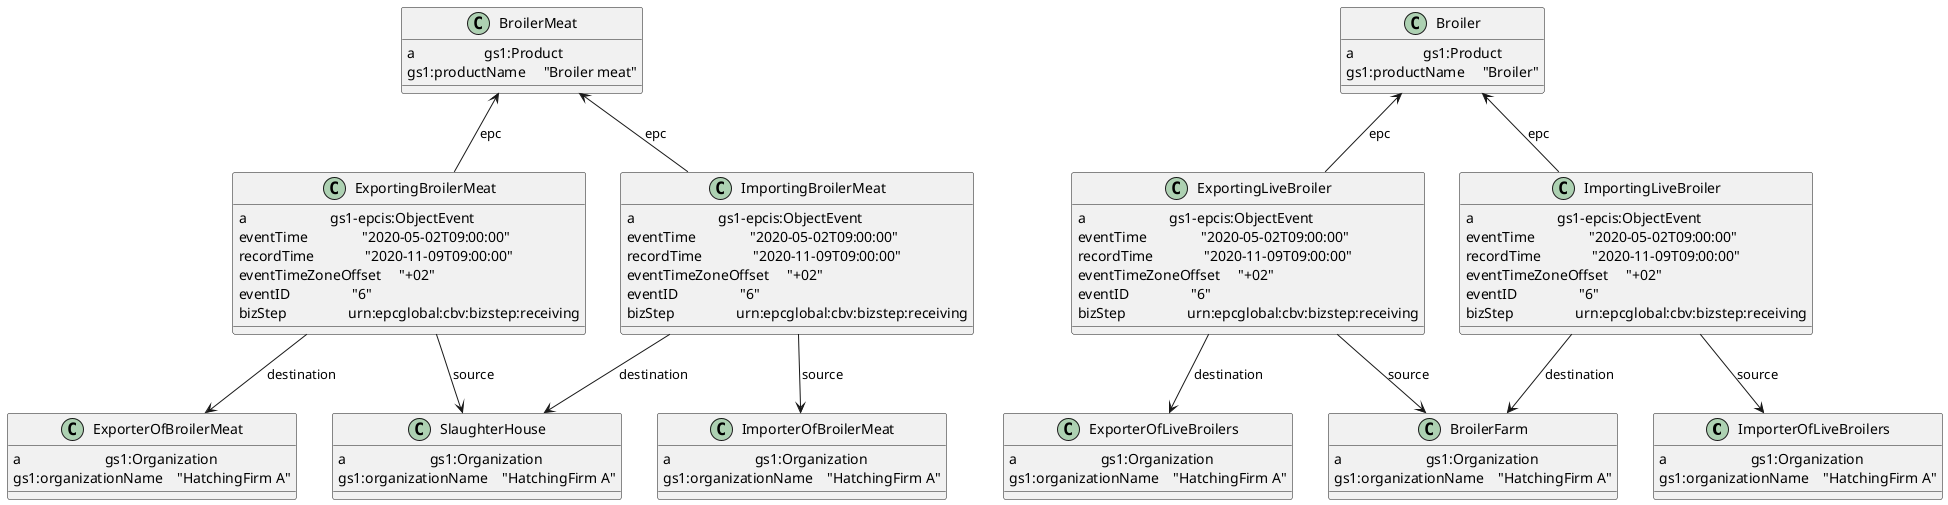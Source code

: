@startuml

class ImporterOfLiveBroilers {
    a                       gs1:Organization
    gs1:organizationName    "HatchingFirm A" 
}

class ExporterOfLiveBroilers {
    a                       gs1:Organization
    gs1:organizationName    "HatchingFirm A" 
}

class ExporterOfBroilerMeat {
    a                       gs1:Organization
    gs1:organizationName    "HatchingFirm A" 
}

class ImporterOfBroilerMeat {
    a                       gs1:Organization
    gs1:organizationName    "HatchingFirm A" 
}

class Broiler {
    a                   gs1:Product
    gs1:productName     "Broiler"
}

class BroilerMeat {
    a                   gs1:Product
    gs1:productName     "Broiler meat"
}

class BroilerFarm {
    a                       gs1:Organization
    gs1:organizationName    "HatchingFirm A"
}

class SlaughterHouse {
    a                       gs1:Organization
    gs1:organizationName    "HatchingFirm A"
}

class ExportingLiveBroiler {
    a                       gs1-epcis:ObjectEvent
    eventTime               "2020-05-02T09:00:00"
    recordTime              "2020-11-09T09:00:00"
    eventTimeZoneOffset     "+02"
    eventID                 "6" 
    bizStep                 urn:epcglobal:cbv:bizstep:receiving 
}

class ImportingLiveBroiler {
    a                       gs1-epcis:ObjectEvent
    eventTime               "2020-05-02T09:00:00"
    recordTime              "2020-11-09T09:00:00"
    eventTimeZoneOffset     "+02"
    eventID                 "6" 
    bizStep                 urn:epcglobal:cbv:bizstep:receiving 
}

class ExportingBroilerMeat {
    a                       gs1-epcis:ObjectEvent
    eventTime               "2020-05-02T09:00:00"
    recordTime              "2020-11-09T09:00:00"
    eventTimeZoneOffset     "+02"
    eventID                 "6" 
    bizStep                 urn:epcglobal:cbv:bizstep:receiving 
}

class ImportingBroilerMeat {
    a                       gs1-epcis:ObjectEvent
    eventTime               "2020-05-02T09:00:00"
    recordTime              "2020-11-09T09:00:00"
    eventTimeZoneOffset     "+02"
    eventID                 "6" 
    bizStep                 urn:epcglobal:cbv:bizstep:receiving 
}

ExportingLiveBroiler --> BroilerFarm : source
ExportingLiveBroiler --> ExporterOfLiveBroilers : destination
ExportingLiveBroiler -up-> Broiler : epc

ImportingLiveBroiler --> ImporterOfLiveBroilers : source
ImportingLiveBroiler --> BroilerFarm : destination
ImportingLiveBroiler -up-> Broiler : epc

ExportingBroilerMeat --> SlaughterHouse : source
ExportingBroilerMeat --> ExporterOfBroilerMeat : destination
ExportingBroilerMeat -up-> BroilerMeat : epc

ImportingBroilerMeat --> ImporterOfBroilerMeat : source
ImportingBroilerMeat --> SlaughterHouse : destination
ImportingBroilerMeat -up-> BroilerMeat : epc

@enduml